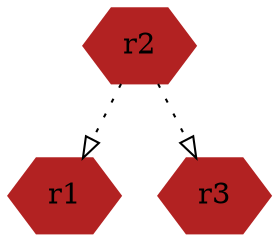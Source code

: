 strict digraph r2dot
{
r2[shape=hexagon color=firebrick style=filled]
r1[shape=hexagon color=firebrick style=filled]
r2->r1[style=dotted arrowhead=o]
r3[shape=hexagon color=firebrick style=filled]
r2->r3[style=dotted arrowhead=o]
}
